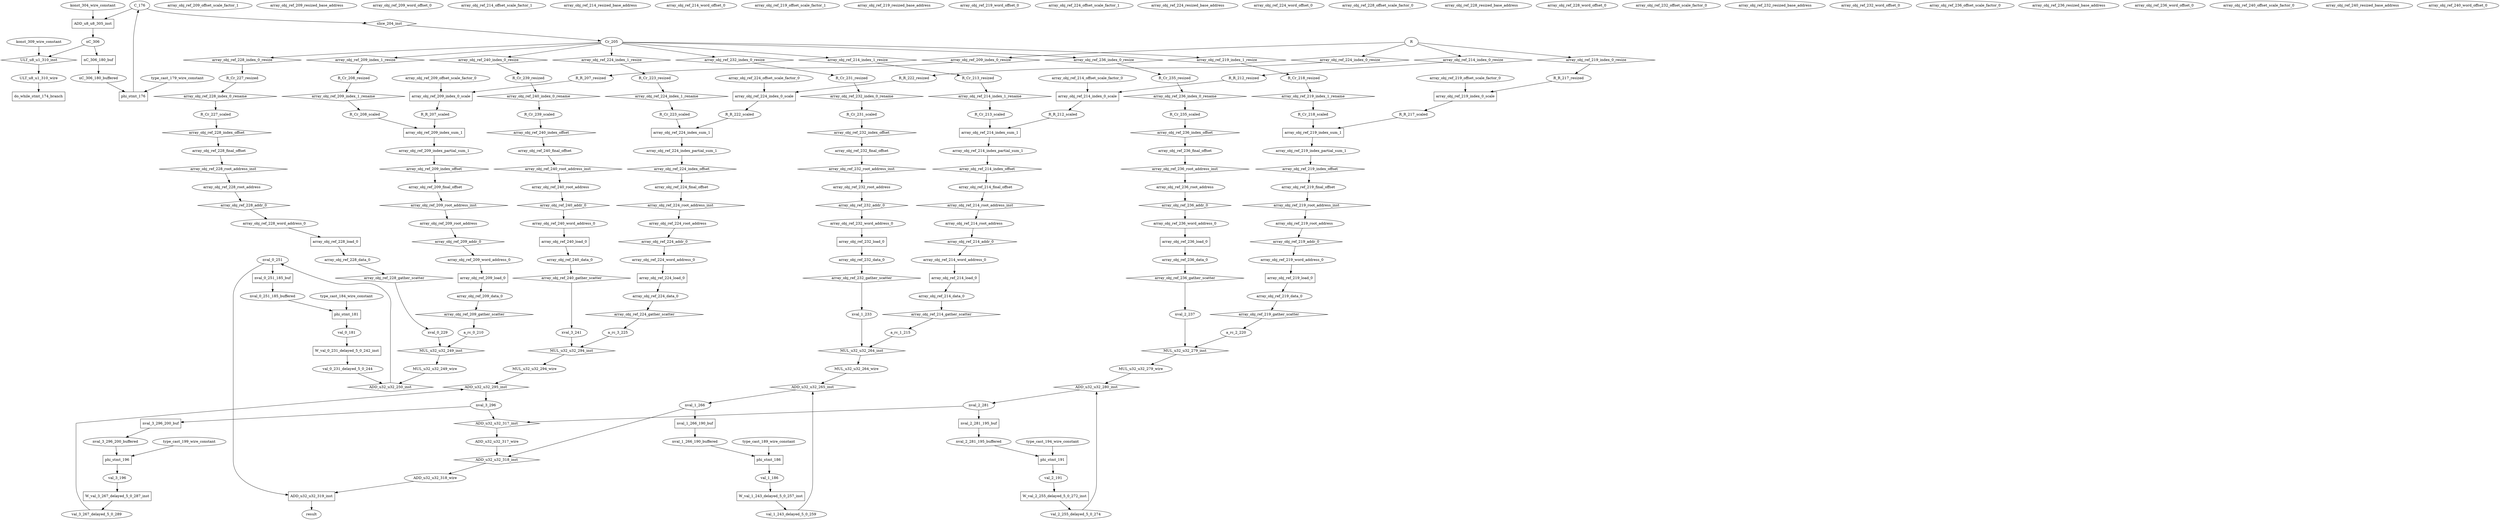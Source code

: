 digraph data_path {
  ADD_u32_u32_317_wire [shape=ellipse];
  ADD_u32_u32_318_wire [shape=ellipse];
  C_176 [shape=ellipse];
  Cr_205 [shape=ellipse];
  MUL_u32_u32_249_wire [shape=ellipse];
  MUL_u32_u32_264_wire [shape=ellipse];
  MUL_u32_u32_279_wire [shape=ellipse];
  MUL_u32_u32_294_wire [shape=ellipse];
  R_Cr_208_resized [shape=ellipse];
  R_Cr_208_scaled [shape=ellipse];
  R_Cr_213_resized [shape=ellipse];
  R_Cr_213_scaled [shape=ellipse];
  R_Cr_218_resized [shape=ellipse];
  R_Cr_218_scaled [shape=ellipse];
  R_Cr_223_resized [shape=ellipse];
  R_Cr_223_scaled [shape=ellipse];
  R_Cr_227_resized [shape=ellipse];
  R_Cr_227_scaled [shape=ellipse];
  R_Cr_231_resized [shape=ellipse];
  R_Cr_231_scaled [shape=ellipse];
  R_Cr_235_resized [shape=ellipse];
  R_Cr_235_scaled [shape=ellipse];
  R_Cr_239_resized [shape=ellipse];
  R_Cr_239_scaled [shape=ellipse];
  R_R_207_resized [shape=ellipse];
  R_R_207_scaled [shape=ellipse];
  R_R_212_resized [shape=ellipse];
  R_R_212_scaled [shape=ellipse];
  R_R_217_resized [shape=ellipse];
  R_R_217_scaled [shape=ellipse];
  R_R_222_resized [shape=ellipse];
  R_R_222_scaled [shape=ellipse];
  ULT_u8_u1_310_wire [shape=ellipse];
  a_rc_0_210 [shape=ellipse];
  a_rc_1_215 [shape=ellipse];
  a_rc_2_220 [shape=ellipse];
  a_rc_3_225 [shape=ellipse];
  array_obj_ref_209_data_0 [shape=ellipse];
  array_obj_ref_209_final_offset [shape=ellipse];
  array_obj_ref_209_index_partial_sum_1 [shape=ellipse];
  array_obj_ref_209_offset_scale_factor_0 [shape=ellipse];
  array_obj_ref_209_offset_scale_factor_1 [shape=ellipse];
  array_obj_ref_209_resized_base_address [shape=ellipse];
  array_obj_ref_209_root_address [shape=ellipse];
  array_obj_ref_209_word_address_0 [shape=ellipse];
  array_obj_ref_209_word_offset_0 [shape=ellipse];
  array_obj_ref_214_data_0 [shape=ellipse];
  array_obj_ref_214_final_offset [shape=ellipse];
  array_obj_ref_214_index_partial_sum_1 [shape=ellipse];
  array_obj_ref_214_offset_scale_factor_0 [shape=ellipse];
  array_obj_ref_214_offset_scale_factor_1 [shape=ellipse];
  array_obj_ref_214_resized_base_address [shape=ellipse];
  array_obj_ref_214_root_address [shape=ellipse];
  array_obj_ref_214_word_address_0 [shape=ellipse];
  array_obj_ref_214_word_offset_0 [shape=ellipse];
  array_obj_ref_219_data_0 [shape=ellipse];
  array_obj_ref_219_final_offset [shape=ellipse];
  array_obj_ref_219_index_partial_sum_1 [shape=ellipse];
  array_obj_ref_219_offset_scale_factor_0 [shape=ellipse];
  array_obj_ref_219_offset_scale_factor_1 [shape=ellipse];
  array_obj_ref_219_resized_base_address [shape=ellipse];
  array_obj_ref_219_root_address [shape=ellipse];
  array_obj_ref_219_word_address_0 [shape=ellipse];
  array_obj_ref_219_word_offset_0 [shape=ellipse];
  array_obj_ref_224_data_0 [shape=ellipse];
  array_obj_ref_224_final_offset [shape=ellipse];
  array_obj_ref_224_index_partial_sum_1 [shape=ellipse];
  array_obj_ref_224_offset_scale_factor_0 [shape=ellipse];
  array_obj_ref_224_offset_scale_factor_1 [shape=ellipse];
  array_obj_ref_224_resized_base_address [shape=ellipse];
  array_obj_ref_224_root_address [shape=ellipse];
  array_obj_ref_224_word_address_0 [shape=ellipse];
  array_obj_ref_224_word_offset_0 [shape=ellipse];
  array_obj_ref_228_data_0 [shape=ellipse];
  array_obj_ref_228_final_offset [shape=ellipse];
  array_obj_ref_228_offset_scale_factor_0 [shape=ellipse];
  array_obj_ref_228_resized_base_address [shape=ellipse];
  array_obj_ref_228_root_address [shape=ellipse];
  array_obj_ref_228_word_address_0 [shape=ellipse];
  array_obj_ref_228_word_offset_0 [shape=ellipse];
  array_obj_ref_232_data_0 [shape=ellipse];
  array_obj_ref_232_final_offset [shape=ellipse];
  array_obj_ref_232_offset_scale_factor_0 [shape=ellipse];
  array_obj_ref_232_resized_base_address [shape=ellipse];
  array_obj_ref_232_root_address [shape=ellipse];
  array_obj_ref_232_word_address_0 [shape=ellipse];
  array_obj_ref_232_word_offset_0 [shape=ellipse];
  array_obj_ref_236_data_0 [shape=ellipse];
  array_obj_ref_236_final_offset [shape=ellipse];
  array_obj_ref_236_offset_scale_factor_0 [shape=ellipse];
  array_obj_ref_236_resized_base_address [shape=ellipse];
  array_obj_ref_236_root_address [shape=ellipse];
  array_obj_ref_236_word_address_0 [shape=ellipse];
  array_obj_ref_236_word_offset_0 [shape=ellipse];
  array_obj_ref_240_data_0 [shape=ellipse];
  array_obj_ref_240_final_offset [shape=ellipse];
  array_obj_ref_240_offset_scale_factor_0 [shape=ellipse];
  array_obj_ref_240_resized_base_address [shape=ellipse];
  array_obj_ref_240_root_address [shape=ellipse];
  array_obj_ref_240_word_address_0 [shape=ellipse];
  array_obj_ref_240_word_offset_0 [shape=ellipse];
  konst_304_wire_constant [shape=ellipse];
  konst_309_wire_constant [shape=ellipse];
  nC_306 [shape=ellipse];
  nC_306_180_buffered [shape=ellipse];
  nval_0_251 [shape=ellipse];
  nval_0_251_185_buffered [shape=ellipse];
  nval_1_266 [shape=ellipse];
  nval_1_266_190_buffered [shape=ellipse];
  nval_2_281 [shape=ellipse];
  nval_2_281_195_buffered [shape=ellipse];
  nval_3_296 [shape=ellipse];
  nval_3_296_200_buffered [shape=ellipse];
  type_cast_179_wire_constant [shape=ellipse];
  type_cast_184_wire_constant [shape=ellipse];
  type_cast_189_wire_constant [shape=ellipse];
  type_cast_194_wire_constant [shape=ellipse];
  type_cast_199_wire_constant [shape=ellipse];
  val_0_181 [shape=ellipse];
  val_0_231_delayed_5_0_244 [shape=ellipse];
  val_1_186 [shape=ellipse];
  val_1_243_delayed_5_0_259 [shape=ellipse];
  val_2_191 [shape=ellipse];
  val_2_255_delayed_5_0_274 [shape=ellipse];
  val_3_196 [shape=ellipse];
  val_3_267_delayed_5_0_289 [shape=ellipse];
  xval_0_229 [shape=ellipse];
  xval_1_233 [shape=ellipse];
  xval_2_237 [shape=ellipse];
  xval_3_241 [shape=ellipse];
  ADD_u32_u32_250_inst [shape=diamond];
val_0_231_delayed_5_0_244  -> ADD_u32_u32_250_inst;
MUL_u32_u32_249_wire  -> ADD_u32_u32_250_inst;
ADD_u32_u32_250_inst -> nval_0_251;
  ADD_u32_u32_265_inst [shape=diamond];
val_1_243_delayed_5_0_259  -> ADD_u32_u32_265_inst;
MUL_u32_u32_264_wire  -> ADD_u32_u32_265_inst;
ADD_u32_u32_265_inst -> nval_1_266;
  ADD_u32_u32_280_inst [shape=diamond];
val_2_255_delayed_5_0_274  -> ADD_u32_u32_280_inst;
MUL_u32_u32_279_wire  -> ADD_u32_u32_280_inst;
ADD_u32_u32_280_inst -> nval_2_281;
  ADD_u32_u32_295_inst [shape=diamond];
val_3_267_delayed_5_0_289  -> ADD_u32_u32_295_inst;
MUL_u32_u32_294_wire  -> ADD_u32_u32_295_inst;
ADD_u32_u32_295_inst -> nval_3_296;
  ADD_u32_u32_317_inst [shape=diamond];
nval_2_281  -> ADD_u32_u32_317_inst;
nval_3_296  -> ADD_u32_u32_317_inst;
ADD_u32_u32_317_inst -> ADD_u32_u32_317_wire;
  ADD_u32_u32_318_inst [shape=diamond];
nval_1_266  -> ADD_u32_u32_318_inst;
ADD_u32_u32_317_wire  -> ADD_u32_u32_318_inst;
ADD_u32_u32_318_inst -> ADD_u32_u32_318_wire;
  ADD_u32_u32_319_inst [shape=rectangle];
nval_0_251  -> ADD_u32_u32_319_inst;
ADD_u32_u32_318_wire  -> ADD_u32_u32_319_inst;
ADD_u32_u32_319_inst -> result;
  ADD_u8_u8_305_inst [shape=rectangle];
C_176  -> ADD_u8_u8_305_inst;
konst_304_wire_constant  -> ADD_u8_u8_305_inst;
ADD_u8_u8_305_inst -> nC_306;
  MUL_u32_u32_249_inst [shape=diamond];
a_rc_0_210  -> MUL_u32_u32_249_inst;
xval_0_229  -> MUL_u32_u32_249_inst;
MUL_u32_u32_249_inst -> MUL_u32_u32_249_wire;
  MUL_u32_u32_264_inst [shape=diamond];
a_rc_1_215  -> MUL_u32_u32_264_inst;
xval_1_233  -> MUL_u32_u32_264_inst;
MUL_u32_u32_264_inst -> MUL_u32_u32_264_wire;
  MUL_u32_u32_279_inst [shape=diamond];
a_rc_2_220  -> MUL_u32_u32_279_inst;
xval_2_237  -> MUL_u32_u32_279_inst;
MUL_u32_u32_279_inst -> MUL_u32_u32_279_wire;
  MUL_u32_u32_294_inst [shape=diamond];
a_rc_3_225  -> MUL_u32_u32_294_inst;
xval_3_241  -> MUL_u32_u32_294_inst;
MUL_u32_u32_294_inst -> MUL_u32_u32_294_wire;
  ULT_u8_u1_310_inst [shape=diamond];
nC_306  -> ULT_u8_u1_310_inst;
konst_309_wire_constant  -> ULT_u8_u1_310_inst;
ULT_u8_u1_310_inst -> ULT_u8_u1_310_wire;
  W_val_0_231_delayed_5_0_242_inst [shape=rectangle];
val_0_181  -> W_val_0_231_delayed_5_0_242_inst;
W_val_0_231_delayed_5_0_242_inst -> val_0_231_delayed_5_0_244;
  W_val_1_243_delayed_5_0_257_inst [shape=rectangle];
val_1_186  -> W_val_1_243_delayed_5_0_257_inst;
W_val_1_243_delayed_5_0_257_inst -> val_1_243_delayed_5_0_259;
  W_val_2_255_delayed_5_0_272_inst [shape=rectangle];
val_2_191  -> W_val_2_255_delayed_5_0_272_inst;
W_val_2_255_delayed_5_0_272_inst -> val_2_255_delayed_5_0_274;
  W_val_3_267_delayed_5_0_287_inst [shape=rectangle];
val_3_196  -> W_val_3_267_delayed_5_0_287_inst;
W_val_3_267_delayed_5_0_287_inst -> val_3_267_delayed_5_0_289;
  array_obj_ref_209_addr_0 [shape=diamond];
array_obj_ref_209_root_address  -> array_obj_ref_209_addr_0;
array_obj_ref_209_addr_0 -> array_obj_ref_209_word_address_0;
  array_obj_ref_209_gather_scatter [shape=diamond];
array_obj_ref_209_data_0  -> array_obj_ref_209_gather_scatter;
array_obj_ref_209_gather_scatter -> a_rc_0_210;
  array_obj_ref_209_index_0_resize [shape=diamond];
R  -> array_obj_ref_209_index_0_resize;
array_obj_ref_209_index_0_resize -> R_R_207_resized;
  array_obj_ref_209_index_0_scale [shape=rectangle];
R_R_207_resized  -> array_obj_ref_209_index_0_scale;
array_obj_ref_209_offset_scale_factor_0  -> array_obj_ref_209_index_0_scale;
array_obj_ref_209_index_0_scale -> R_R_207_scaled;
  array_obj_ref_209_index_1_rename [shape=diamond];
R_Cr_208_resized  -> array_obj_ref_209_index_1_rename;
array_obj_ref_209_index_1_rename -> R_Cr_208_scaled;
  array_obj_ref_209_index_1_resize [shape=diamond];
Cr_205  -> array_obj_ref_209_index_1_resize;
array_obj_ref_209_index_1_resize -> R_Cr_208_resized;
  array_obj_ref_209_index_offset [shape=diamond];
array_obj_ref_209_index_partial_sum_1  -> array_obj_ref_209_index_offset;
array_obj_ref_209_index_offset -> array_obj_ref_209_final_offset;
  array_obj_ref_209_index_sum_1 [shape=rectangle];
R_Cr_208_scaled  -> array_obj_ref_209_index_sum_1;
R_R_207_scaled  -> array_obj_ref_209_index_sum_1;
array_obj_ref_209_index_sum_1 -> array_obj_ref_209_index_partial_sum_1;
  array_obj_ref_209_load_0 [shape=rectangle];
array_obj_ref_209_word_address_0  -> array_obj_ref_209_load_0;
array_obj_ref_209_load_0 -> array_obj_ref_209_data_0;
  array_obj_ref_209_root_address_inst [shape=diamond];
array_obj_ref_209_final_offset  -> array_obj_ref_209_root_address_inst;
array_obj_ref_209_root_address_inst -> array_obj_ref_209_root_address;
  array_obj_ref_214_addr_0 [shape=diamond];
array_obj_ref_214_root_address  -> array_obj_ref_214_addr_0;
array_obj_ref_214_addr_0 -> array_obj_ref_214_word_address_0;
  array_obj_ref_214_gather_scatter [shape=diamond];
array_obj_ref_214_data_0  -> array_obj_ref_214_gather_scatter;
array_obj_ref_214_gather_scatter -> a_rc_1_215;
  array_obj_ref_214_index_0_resize [shape=diamond];
R  -> array_obj_ref_214_index_0_resize;
array_obj_ref_214_index_0_resize -> R_R_212_resized;
  array_obj_ref_214_index_0_scale [shape=rectangle];
R_R_212_resized  -> array_obj_ref_214_index_0_scale;
array_obj_ref_214_offset_scale_factor_0  -> array_obj_ref_214_index_0_scale;
array_obj_ref_214_index_0_scale -> R_R_212_scaled;
  array_obj_ref_214_index_1_rename [shape=diamond];
R_Cr_213_resized  -> array_obj_ref_214_index_1_rename;
array_obj_ref_214_index_1_rename -> R_Cr_213_scaled;
  array_obj_ref_214_index_1_resize [shape=diamond];
Cr_205  -> array_obj_ref_214_index_1_resize;
array_obj_ref_214_index_1_resize -> R_Cr_213_resized;
  array_obj_ref_214_index_offset [shape=diamond];
array_obj_ref_214_index_partial_sum_1  -> array_obj_ref_214_index_offset;
array_obj_ref_214_index_offset -> array_obj_ref_214_final_offset;
  array_obj_ref_214_index_sum_1 [shape=rectangle];
R_Cr_213_scaled  -> array_obj_ref_214_index_sum_1;
R_R_212_scaled  -> array_obj_ref_214_index_sum_1;
array_obj_ref_214_index_sum_1 -> array_obj_ref_214_index_partial_sum_1;
  array_obj_ref_214_load_0 [shape=rectangle];
array_obj_ref_214_word_address_0  -> array_obj_ref_214_load_0;
array_obj_ref_214_load_0 -> array_obj_ref_214_data_0;
  array_obj_ref_214_root_address_inst [shape=diamond];
array_obj_ref_214_final_offset  -> array_obj_ref_214_root_address_inst;
array_obj_ref_214_root_address_inst -> array_obj_ref_214_root_address;
  array_obj_ref_219_addr_0 [shape=diamond];
array_obj_ref_219_root_address  -> array_obj_ref_219_addr_0;
array_obj_ref_219_addr_0 -> array_obj_ref_219_word_address_0;
  array_obj_ref_219_gather_scatter [shape=diamond];
array_obj_ref_219_data_0  -> array_obj_ref_219_gather_scatter;
array_obj_ref_219_gather_scatter -> a_rc_2_220;
  array_obj_ref_219_index_0_resize [shape=diamond];
R  -> array_obj_ref_219_index_0_resize;
array_obj_ref_219_index_0_resize -> R_R_217_resized;
  array_obj_ref_219_index_0_scale [shape=rectangle];
R_R_217_resized  -> array_obj_ref_219_index_0_scale;
array_obj_ref_219_offset_scale_factor_0  -> array_obj_ref_219_index_0_scale;
array_obj_ref_219_index_0_scale -> R_R_217_scaled;
  array_obj_ref_219_index_1_rename [shape=diamond];
R_Cr_218_resized  -> array_obj_ref_219_index_1_rename;
array_obj_ref_219_index_1_rename -> R_Cr_218_scaled;
  array_obj_ref_219_index_1_resize [shape=diamond];
Cr_205  -> array_obj_ref_219_index_1_resize;
array_obj_ref_219_index_1_resize -> R_Cr_218_resized;
  array_obj_ref_219_index_offset [shape=diamond];
array_obj_ref_219_index_partial_sum_1  -> array_obj_ref_219_index_offset;
array_obj_ref_219_index_offset -> array_obj_ref_219_final_offset;
  array_obj_ref_219_index_sum_1 [shape=rectangle];
R_Cr_218_scaled  -> array_obj_ref_219_index_sum_1;
R_R_217_scaled  -> array_obj_ref_219_index_sum_1;
array_obj_ref_219_index_sum_1 -> array_obj_ref_219_index_partial_sum_1;
  array_obj_ref_219_load_0 [shape=rectangle];
array_obj_ref_219_word_address_0  -> array_obj_ref_219_load_0;
array_obj_ref_219_load_0 -> array_obj_ref_219_data_0;
  array_obj_ref_219_root_address_inst [shape=diamond];
array_obj_ref_219_final_offset  -> array_obj_ref_219_root_address_inst;
array_obj_ref_219_root_address_inst -> array_obj_ref_219_root_address;
  array_obj_ref_224_addr_0 [shape=diamond];
array_obj_ref_224_root_address  -> array_obj_ref_224_addr_0;
array_obj_ref_224_addr_0 -> array_obj_ref_224_word_address_0;
  array_obj_ref_224_gather_scatter [shape=diamond];
array_obj_ref_224_data_0  -> array_obj_ref_224_gather_scatter;
array_obj_ref_224_gather_scatter -> a_rc_3_225;
  array_obj_ref_224_index_0_resize [shape=diamond];
R  -> array_obj_ref_224_index_0_resize;
array_obj_ref_224_index_0_resize -> R_R_222_resized;
  array_obj_ref_224_index_0_scale [shape=rectangle];
R_R_222_resized  -> array_obj_ref_224_index_0_scale;
array_obj_ref_224_offset_scale_factor_0  -> array_obj_ref_224_index_0_scale;
array_obj_ref_224_index_0_scale -> R_R_222_scaled;
  array_obj_ref_224_index_1_rename [shape=diamond];
R_Cr_223_resized  -> array_obj_ref_224_index_1_rename;
array_obj_ref_224_index_1_rename -> R_Cr_223_scaled;
  array_obj_ref_224_index_1_resize [shape=diamond];
Cr_205  -> array_obj_ref_224_index_1_resize;
array_obj_ref_224_index_1_resize -> R_Cr_223_resized;
  array_obj_ref_224_index_offset [shape=diamond];
array_obj_ref_224_index_partial_sum_1  -> array_obj_ref_224_index_offset;
array_obj_ref_224_index_offset -> array_obj_ref_224_final_offset;
  array_obj_ref_224_index_sum_1 [shape=rectangle];
R_Cr_223_scaled  -> array_obj_ref_224_index_sum_1;
R_R_222_scaled  -> array_obj_ref_224_index_sum_1;
array_obj_ref_224_index_sum_1 -> array_obj_ref_224_index_partial_sum_1;
  array_obj_ref_224_load_0 [shape=rectangle];
array_obj_ref_224_word_address_0  -> array_obj_ref_224_load_0;
array_obj_ref_224_load_0 -> array_obj_ref_224_data_0;
  array_obj_ref_224_root_address_inst [shape=diamond];
array_obj_ref_224_final_offset  -> array_obj_ref_224_root_address_inst;
array_obj_ref_224_root_address_inst -> array_obj_ref_224_root_address;
  array_obj_ref_228_addr_0 [shape=diamond];
array_obj_ref_228_root_address  -> array_obj_ref_228_addr_0;
array_obj_ref_228_addr_0 -> array_obj_ref_228_word_address_0;
  array_obj_ref_228_gather_scatter [shape=diamond];
array_obj_ref_228_data_0  -> array_obj_ref_228_gather_scatter;
array_obj_ref_228_gather_scatter -> xval_0_229;
  array_obj_ref_228_index_0_rename [shape=diamond];
R_Cr_227_resized  -> array_obj_ref_228_index_0_rename;
array_obj_ref_228_index_0_rename -> R_Cr_227_scaled;
  array_obj_ref_228_index_0_resize [shape=diamond];
Cr_205  -> array_obj_ref_228_index_0_resize;
array_obj_ref_228_index_0_resize -> R_Cr_227_resized;
  array_obj_ref_228_index_offset [shape=diamond];
R_Cr_227_scaled  -> array_obj_ref_228_index_offset;
array_obj_ref_228_index_offset -> array_obj_ref_228_final_offset;
  array_obj_ref_228_load_0 [shape=rectangle];
array_obj_ref_228_word_address_0  -> array_obj_ref_228_load_0;
array_obj_ref_228_load_0 -> array_obj_ref_228_data_0;
  array_obj_ref_228_root_address_inst [shape=diamond];
array_obj_ref_228_final_offset  -> array_obj_ref_228_root_address_inst;
array_obj_ref_228_root_address_inst -> array_obj_ref_228_root_address;
  array_obj_ref_232_addr_0 [shape=diamond];
array_obj_ref_232_root_address  -> array_obj_ref_232_addr_0;
array_obj_ref_232_addr_0 -> array_obj_ref_232_word_address_0;
  array_obj_ref_232_gather_scatter [shape=diamond];
array_obj_ref_232_data_0  -> array_obj_ref_232_gather_scatter;
array_obj_ref_232_gather_scatter -> xval_1_233;
  array_obj_ref_232_index_0_rename [shape=diamond];
R_Cr_231_resized  -> array_obj_ref_232_index_0_rename;
array_obj_ref_232_index_0_rename -> R_Cr_231_scaled;
  array_obj_ref_232_index_0_resize [shape=diamond];
Cr_205  -> array_obj_ref_232_index_0_resize;
array_obj_ref_232_index_0_resize -> R_Cr_231_resized;
  array_obj_ref_232_index_offset [shape=diamond];
R_Cr_231_scaled  -> array_obj_ref_232_index_offset;
array_obj_ref_232_index_offset -> array_obj_ref_232_final_offset;
  array_obj_ref_232_load_0 [shape=rectangle];
array_obj_ref_232_word_address_0  -> array_obj_ref_232_load_0;
array_obj_ref_232_load_0 -> array_obj_ref_232_data_0;
  array_obj_ref_232_root_address_inst [shape=diamond];
array_obj_ref_232_final_offset  -> array_obj_ref_232_root_address_inst;
array_obj_ref_232_root_address_inst -> array_obj_ref_232_root_address;
  array_obj_ref_236_addr_0 [shape=diamond];
array_obj_ref_236_root_address  -> array_obj_ref_236_addr_0;
array_obj_ref_236_addr_0 -> array_obj_ref_236_word_address_0;
  array_obj_ref_236_gather_scatter [shape=diamond];
array_obj_ref_236_data_0  -> array_obj_ref_236_gather_scatter;
array_obj_ref_236_gather_scatter -> xval_2_237;
  array_obj_ref_236_index_0_rename [shape=diamond];
R_Cr_235_resized  -> array_obj_ref_236_index_0_rename;
array_obj_ref_236_index_0_rename -> R_Cr_235_scaled;
  array_obj_ref_236_index_0_resize [shape=diamond];
Cr_205  -> array_obj_ref_236_index_0_resize;
array_obj_ref_236_index_0_resize -> R_Cr_235_resized;
  array_obj_ref_236_index_offset [shape=diamond];
R_Cr_235_scaled  -> array_obj_ref_236_index_offset;
array_obj_ref_236_index_offset -> array_obj_ref_236_final_offset;
  array_obj_ref_236_load_0 [shape=rectangle];
array_obj_ref_236_word_address_0  -> array_obj_ref_236_load_0;
array_obj_ref_236_load_0 -> array_obj_ref_236_data_0;
  array_obj_ref_236_root_address_inst [shape=diamond];
array_obj_ref_236_final_offset  -> array_obj_ref_236_root_address_inst;
array_obj_ref_236_root_address_inst -> array_obj_ref_236_root_address;
  array_obj_ref_240_addr_0 [shape=diamond];
array_obj_ref_240_root_address  -> array_obj_ref_240_addr_0;
array_obj_ref_240_addr_0 -> array_obj_ref_240_word_address_0;
  array_obj_ref_240_gather_scatter [shape=diamond];
array_obj_ref_240_data_0  -> array_obj_ref_240_gather_scatter;
array_obj_ref_240_gather_scatter -> xval_3_241;
  array_obj_ref_240_index_0_rename [shape=diamond];
R_Cr_239_resized  -> array_obj_ref_240_index_0_rename;
array_obj_ref_240_index_0_rename -> R_Cr_239_scaled;
  array_obj_ref_240_index_0_resize [shape=diamond];
Cr_205  -> array_obj_ref_240_index_0_resize;
array_obj_ref_240_index_0_resize -> R_Cr_239_resized;
  array_obj_ref_240_index_offset [shape=diamond];
R_Cr_239_scaled  -> array_obj_ref_240_index_offset;
array_obj_ref_240_index_offset -> array_obj_ref_240_final_offset;
  array_obj_ref_240_load_0 [shape=rectangle];
array_obj_ref_240_word_address_0  -> array_obj_ref_240_load_0;
array_obj_ref_240_load_0 -> array_obj_ref_240_data_0;
  array_obj_ref_240_root_address_inst [shape=diamond];
array_obj_ref_240_final_offset  -> array_obj_ref_240_root_address_inst;
array_obj_ref_240_root_address_inst -> array_obj_ref_240_root_address;
  do_while_stmt_174_branch [shape=rectangle];
ULT_u8_u1_310_wire  -> do_while_stmt_174_branch;
  nC_306_180_buf [shape=rectangle];
nC_306  -> nC_306_180_buf;
nC_306_180_buf -> nC_306_180_buffered;
  nval_0_251_185_buf [shape=rectangle];
nval_0_251  -> nval_0_251_185_buf;
nval_0_251_185_buf -> nval_0_251_185_buffered;
  nval_1_266_190_buf [shape=rectangle];
nval_1_266  -> nval_1_266_190_buf;
nval_1_266_190_buf -> nval_1_266_190_buffered;
  nval_2_281_195_buf [shape=rectangle];
nval_2_281  -> nval_2_281_195_buf;
nval_2_281_195_buf -> nval_2_281_195_buffered;
  nval_3_296_200_buf [shape=rectangle];
nval_3_296  -> nval_3_296_200_buf;
nval_3_296_200_buf -> nval_3_296_200_buffered;
  phi_stmt_176 [shape=rectangle];
type_cast_179_wire_constant  -> phi_stmt_176;
nC_306_180_buffered  -> phi_stmt_176;
phi_stmt_176 -> C_176;
  phi_stmt_181 [shape=rectangle];
type_cast_184_wire_constant  -> phi_stmt_181;
nval_0_251_185_buffered  -> phi_stmt_181;
phi_stmt_181 -> val_0_181;
  phi_stmt_186 [shape=rectangle];
type_cast_189_wire_constant  -> phi_stmt_186;
nval_1_266_190_buffered  -> phi_stmt_186;
phi_stmt_186 -> val_1_186;
  phi_stmt_191 [shape=rectangle];
type_cast_194_wire_constant  -> phi_stmt_191;
nval_2_281_195_buffered  -> phi_stmt_191;
phi_stmt_191 -> val_2_191;
  phi_stmt_196 [shape=rectangle];
type_cast_199_wire_constant  -> phi_stmt_196;
nval_3_296_200_buffered  -> phi_stmt_196;
phi_stmt_196 -> val_3_196;
  slice_204_inst [shape=diamond];
C_176  -> slice_204_inst;
slice_204_inst -> Cr_205;
}
